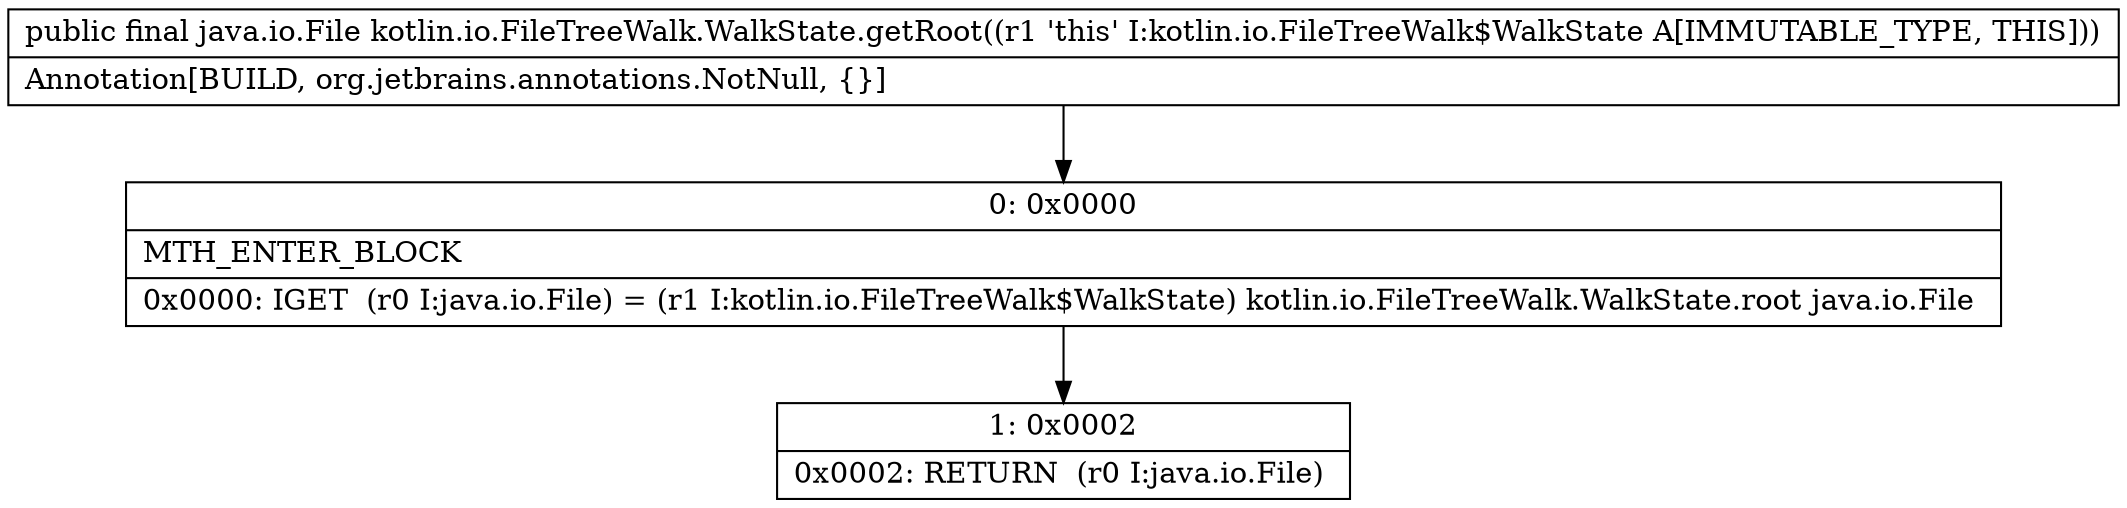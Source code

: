 digraph "CFG forkotlin.io.FileTreeWalk.WalkState.getRoot()Ljava\/io\/File;" {
Node_0 [shape=record,label="{0\:\ 0x0000|MTH_ENTER_BLOCK\l|0x0000: IGET  (r0 I:java.io.File) = (r1 I:kotlin.io.FileTreeWalk$WalkState) kotlin.io.FileTreeWalk.WalkState.root java.io.File \l}"];
Node_1 [shape=record,label="{1\:\ 0x0002|0x0002: RETURN  (r0 I:java.io.File) \l}"];
MethodNode[shape=record,label="{public final java.io.File kotlin.io.FileTreeWalk.WalkState.getRoot((r1 'this' I:kotlin.io.FileTreeWalk$WalkState A[IMMUTABLE_TYPE, THIS]))  | Annotation[BUILD, org.jetbrains.annotations.NotNull, \{\}]\l}"];
MethodNode -> Node_0;
Node_0 -> Node_1;
}

